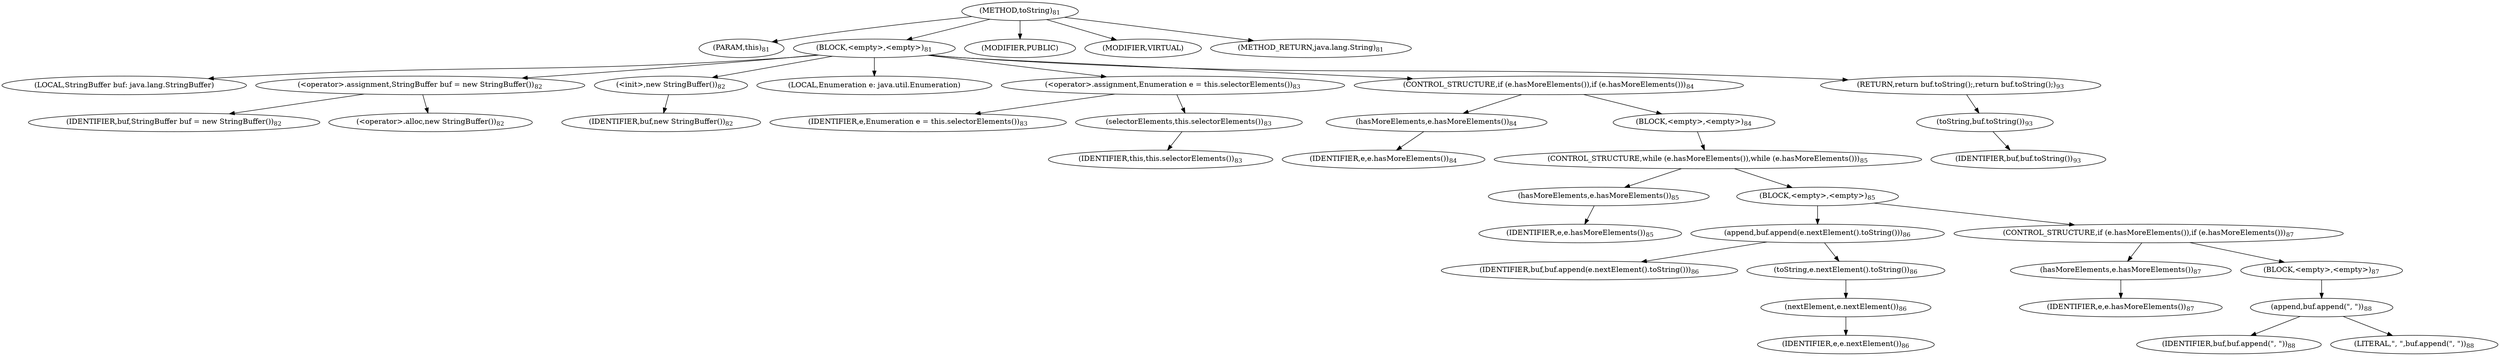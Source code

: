 digraph "toString" {  
"134" [label = <(METHOD,toString)<SUB>81</SUB>> ]
"6" [label = <(PARAM,this)<SUB>81</SUB>> ]
"135" [label = <(BLOCK,&lt;empty&gt;,&lt;empty&gt;)<SUB>81</SUB>> ]
"4" [label = <(LOCAL,StringBuffer buf: java.lang.StringBuffer)> ]
"136" [label = <(&lt;operator&gt;.assignment,StringBuffer buf = new StringBuffer())<SUB>82</SUB>> ]
"137" [label = <(IDENTIFIER,buf,StringBuffer buf = new StringBuffer())<SUB>82</SUB>> ]
"138" [label = <(&lt;operator&gt;.alloc,new StringBuffer())<SUB>82</SUB>> ]
"139" [label = <(&lt;init&gt;,new StringBuffer())<SUB>82</SUB>> ]
"3" [label = <(IDENTIFIER,buf,new StringBuffer())<SUB>82</SUB>> ]
"140" [label = <(LOCAL,Enumeration e: java.util.Enumeration)> ]
"141" [label = <(&lt;operator&gt;.assignment,Enumeration e = this.selectorElements())<SUB>83</SUB>> ]
"142" [label = <(IDENTIFIER,e,Enumeration e = this.selectorElements())<SUB>83</SUB>> ]
"143" [label = <(selectorElements,this.selectorElements())<SUB>83</SUB>> ]
"5" [label = <(IDENTIFIER,this,this.selectorElements())<SUB>83</SUB>> ]
"144" [label = <(CONTROL_STRUCTURE,if (e.hasMoreElements()),if (e.hasMoreElements()))<SUB>84</SUB>> ]
"145" [label = <(hasMoreElements,e.hasMoreElements())<SUB>84</SUB>> ]
"146" [label = <(IDENTIFIER,e,e.hasMoreElements())<SUB>84</SUB>> ]
"147" [label = <(BLOCK,&lt;empty&gt;,&lt;empty&gt;)<SUB>84</SUB>> ]
"148" [label = <(CONTROL_STRUCTURE,while (e.hasMoreElements()),while (e.hasMoreElements()))<SUB>85</SUB>> ]
"149" [label = <(hasMoreElements,e.hasMoreElements())<SUB>85</SUB>> ]
"150" [label = <(IDENTIFIER,e,e.hasMoreElements())<SUB>85</SUB>> ]
"151" [label = <(BLOCK,&lt;empty&gt;,&lt;empty&gt;)<SUB>85</SUB>> ]
"152" [label = <(append,buf.append(e.nextElement().toString()))<SUB>86</SUB>> ]
"153" [label = <(IDENTIFIER,buf,buf.append(e.nextElement().toString()))<SUB>86</SUB>> ]
"154" [label = <(toString,e.nextElement().toString())<SUB>86</SUB>> ]
"155" [label = <(nextElement,e.nextElement())<SUB>86</SUB>> ]
"156" [label = <(IDENTIFIER,e,e.nextElement())<SUB>86</SUB>> ]
"157" [label = <(CONTROL_STRUCTURE,if (e.hasMoreElements()),if (e.hasMoreElements()))<SUB>87</SUB>> ]
"158" [label = <(hasMoreElements,e.hasMoreElements())<SUB>87</SUB>> ]
"159" [label = <(IDENTIFIER,e,e.hasMoreElements())<SUB>87</SUB>> ]
"160" [label = <(BLOCK,&lt;empty&gt;,&lt;empty&gt;)<SUB>87</SUB>> ]
"161" [label = <(append,buf.append(&quot;, &quot;))<SUB>88</SUB>> ]
"162" [label = <(IDENTIFIER,buf,buf.append(&quot;, &quot;))<SUB>88</SUB>> ]
"163" [label = <(LITERAL,&quot;, &quot;,buf.append(&quot;, &quot;))<SUB>88</SUB>> ]
"164" [label = <(RETURN,return buf.toString();,return buf.toString();)<SUB>93</SUB>> ]
"165" [label = <(toString,buf.toString())<SUB>93</SUB>> ]
"166" [label = <(IDENTIFIER,buf,buf.toString())<SUB>93</SUB>> ]
"167" [label = <(MODIFIER,PUBLIC)> ]
"168" [label = <(MODIFIER,VIRTUAL)> ]
"169" [label = <(METHOD_RETURN,java.lang.String)<SUB>81</SUB>> ]
  "134" -> "6" 
  "134" -> "135" 
  "134" -> "167" 
  "134" -> "168" 
  "134" -> "169" 
  "135" -> "4" 
  "135" -> "136" 
  "135" -> "139" 
  "135" -> "140" 
  "135" -> "141" 
  "135" -> "144" 
  "135" -> "164" 
  "136" -> "137" 
  "136" -> "138" 
  "139" -> "3" 
  "141" -> "142" 
  "141" -> "143" 
  "143" -> "5" 
  "144" -> "145" 
  "144" -> "147" 
  "145" -> "146" 
  "147" -> "148" 
  "148" -> "149" 
  "148" -> "151" 
  "149" -> "150" 
  "151" -> "152" 
  "151" -> "157" 
  "152" -> "153" 
  "152" -> "154" 
  "154" -> "155" 
  "155" -> "156" 
  "157" -> "158" 
  "157" -> "160" 
  "158" -> "159" 
  "160" -> "161" 
  "161" -> "162" 
  "161" -> "163" 
  "164" -> "165" 
  "165" -> "166" 
}

